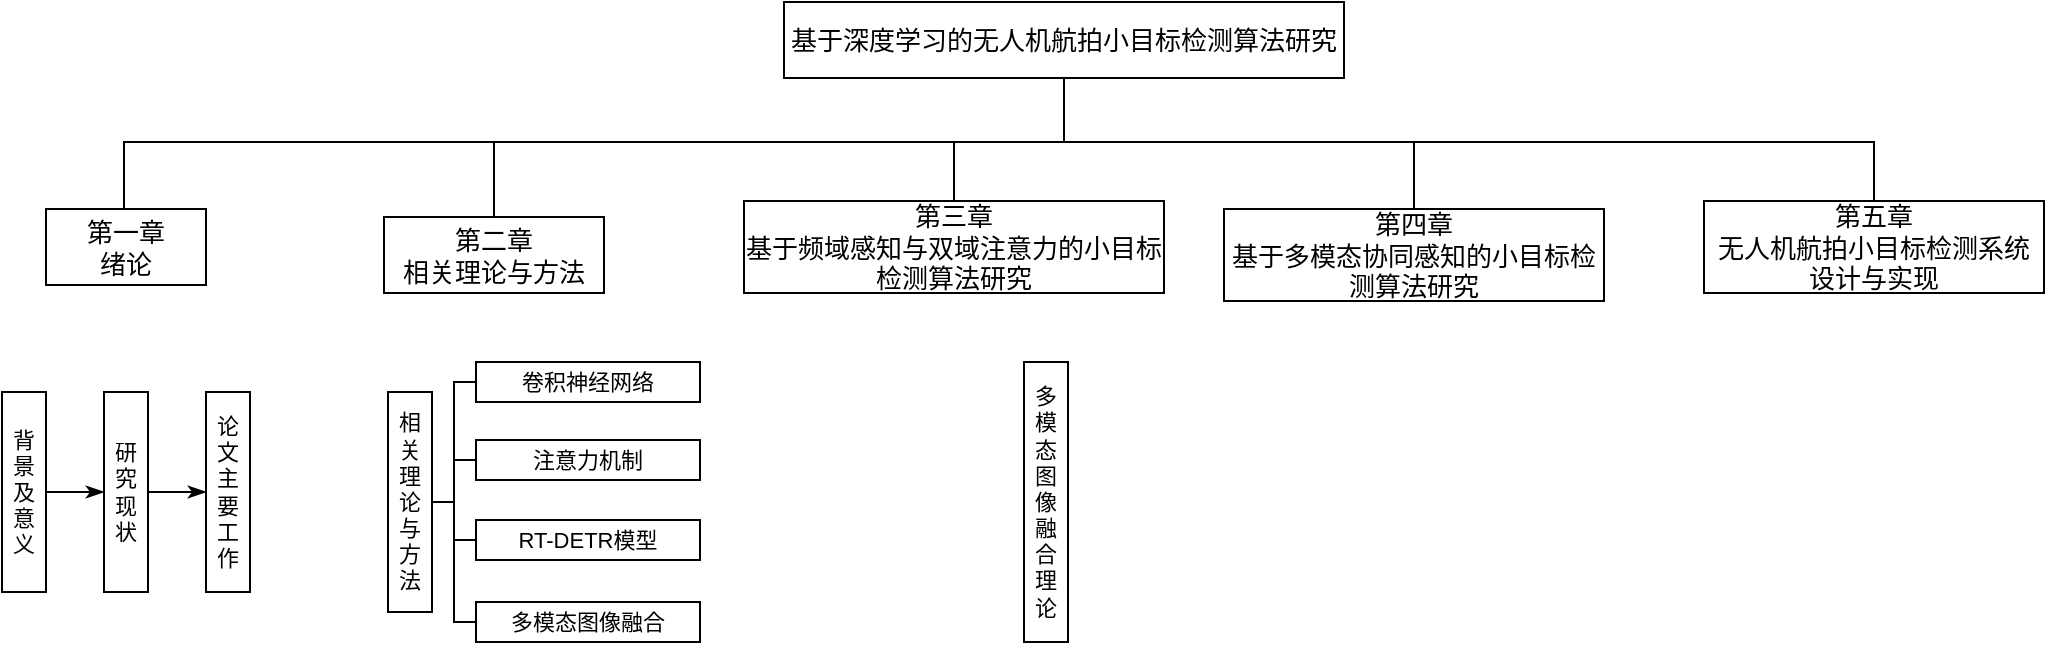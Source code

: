 <mxfile version="26.1.0">
  <diagram name="第 1 页" id="Jhno6EoJuBNA1dP3zVc-">
    <mxGraphModel dx="663" dy="334" grid="1" gridSize="10" guides="1" tooltips="1" connect="1" arrows="1" fold="1" page="1" pageScale="1" pageWidth="827" pageHeight="1169" math="0" shadow="0">
      <root>
        <mxCell id="0" />
        <mxCell id="1" parent="0" />
        <mxCell id="KadRHXHtFz8DXNSLYVAC-7" style="edgeStyle=orthogonalEdgeStyle;rounded=0;orthogonalLoop=1;jettySize=auto;html=1;entryX=0.5;entryY=0;entryDx=0;entryDy=0;endArrow=none;startFill=0;fontFamily=宋体;fontSize=13;" edge="1" parent="1" source="KadRHXHtFz8DXNSLYVAC-1" target="KadRHXHtFz8DXNSLYVAC-2">
          <mxGeometry relative="1" as="geometry">
            <Array as="points">
              <mxPoint x="720" y="390" />
              <mxPoint x="250" y="390" />
              <mxPoint x="250" y="423" />
            </Array>
          </mxGeometry>
        </mxCell>
        <mxCell id="KadRHXHtFz8DXNSLYVAC-9" style="edgeStyle=orthogonalEdgeStyle;shape=connector;rounded=0;orthogonalLoop=1;jettySize=auto;html=1;entryX=0.5;entryY=0;entryDx=0;entryDy=0;strokeColor=default;align=center;verticalAlign=middle;fontFamily=宋体;fontSize=13;fontColor=default;labelBackgroundColor=default;startFill=0;endArrow=none;" edge="1" parent="1" source="KadRHXHtFz8DXNSLYVAC-1" target="KadRHXHtFz8DXNSLYVAC-3">
          <mxGeometry relative="1" as="geometry">
            <Array as="points">
              <mxPoint x="720" y="390" />
              <mxPoint x="435" y="390" />
            </Array>
          </mxGeometry>
        </mxCell>
        <mxCell id="KadRHXHtFz8DXNSLYVAC-10" style="edgeStyle=orthogonalEdgeStyle;shape=connector;rounded=0;orthogonalLoop=1;jettySize=auto;html=1;entryX=0.5;entryY=0;entryDx=0;entryDy=0;strokeColor=default;align=center;verticalAlign=middle;fontFamily=宋体;fontSize=13;fontColor=default;labelBackgroundColor=default;startFill=0;endArrow=none;" edge="1" parent="1" source="KadRHXHtFz8DXNSLYVAC-1" target="KadRHXHtFz8DXNSLYVAC-4">
          <mxGeometry relative="1" as="geometry">
            <Array as="points">
              <mxPoint x="720" y="390" />
              <mxPoint x="665" y="390" />
            </Array>
          </mxGeometry>
        </mxCell>
        <mxCell id="KadRHXHtFz8DXNSLYVAC-11" style="edgeStyle=orthogonalEdgeStyle;shape=connector;rounded=0;orthogonalLoop=1;jettySize=auto;html=1;entryX=0.5;entryY=0;entryDx=0;entryDy=0;strokeColor=default;align=center;verticalAlign=middle;fontFamily=宋体;fontSize=13;fontColor=default;labelBackgroundColor=default;startFill=0;endArrow=none;" edge="1" parent="1" source="KadRHXHtFz8DXNSLYVAC-1" target="KadRHXHtFz8DXNSLYVAC-5">
          <mxGeometry relative="1" as="geometry">
            <Array as="points">
              <mxPoint x="720" y="390" />
              <mxPoint x="895" y="390" />
            </Array>
          </mxGeometry>
        </mxCell>
        <mxCell id="KadRHXHtFz8DXNSLYVAC-12" style="edgeStyle=orthogonalEdgeStyle;shape=connector;rounded=0;orthogonalLoop=1;jettySize=auto;html=1;entryX=0.5;entryY=0;entryDx=0;entryDy=0;strokeColor=default;align=center;verticalAlign=middle;fontFamily=宋体;fontSize=13;fontColor=default;labelBackgroundColor=default;startFill=0;endArrow=none;" edge="1" parent="1" source="KadRHXHtFz8DXNSLYVAC-1" target="KadRHXHtFz8DXNSLYVAC-6">
          <mxGeometry relative="1" as="geometry">
            <Array as="points">
              <mxPoint x="720" y="390" />
              <mxPoint x="1125" y="390" />
            </Array>
          </mxGeometry>
        </mxCell>
        <mxCell id="KadRHXHtFz8DXNSLYVAC-1" value="基于深度学习的无人机航拍小目标检测算法研究" style="rounded=0;whiteSpace=wrap;html=1;fontFamily=宋体;fontSize=13;" vertex="1" parent="1">
          <mxGeometry x="580" y="320" width="280" height="38" as="geometry" />
        </mxCell>
        <mxCell id="KadRHXHtFz8DXNSLYVAC-2" value="第一章&lt;div&gt;绪论&lt;/div&gt;" style="rounded=0;whiteSpace=wrap;html=1;fontFamily=宋体;fontSize=13;" vertex="1" parent="1">
          <mxGeometry x="211" y="423.5" width="80" height="38" as="geometry" />
        </mxCell>
        <mxCell id="KadRHXHtFz8DXNSLYVAC-3" value="第二章&lt;div&gt;相关理论与方法&lt;/div&gt;" style="rounded=0;whiteSpace=wrap;html=1;fontFamily=宋体;fontSize=13;" vertex="1" parent="1">
          <mxGeometry x="380" y="427.5" width="110" height="38" as="geometry" />
        </mxCell>
        <mxCell id="KadRHXHtFz8DXNSLYVAC-4" value="第三章&lt;div&gt;&lt;span&gt;基于频域感知与双域注意力的小目标检测算法研究&lt;/span&gt;&lt;/div&gt;" style="rounded=0;whiteSpace=wrap;html=1;fontFamily=宋体;fontSize=13;" vertex="1" parent="1">
          <mxGeometry x="560" y="419.5" width="210" height="46" as="geometry" />
        </mxCell>
        <mxCell id="KadRHXHtFz8DXNSLYVAC-5" value="第四章&lt;div&gt;&lt;span&gt;基于多模态协同感知的小目标检测算法研究&lt;/span&gt;&lt;/div&gt;" style="rounded=0;whiteSpace=wrap;html=1;fontFamily=宋体;fontSize=13;" vertex="1" parent="1">
          <mxGeometry x="800" y="423.5" width="190" height="46" as="geometry" />
        </mxCell>
        <mxCell id="KadRHXHtFz8DXNSLYVAC-6" value="第五章&lt;div&gt;&lt;span&gt;无人机航拍小目标检测系统设计与实现&lt;/span&gt;&lt;/div&gt;" style="rounded=0;whiteSpace=wrap;html=1;fontFamily=宋体;fontSize=13;" vertex="1" parent="1">
          <mxGeometry x="1040" y="419.5" width="170" height="46" as="geometry" />
        </mxCell>
        <mxCell id="KadRHXHtFz8DXNSLYVAC-31" style="edgeStyle=orthogonalEdgeStyle;shape=connector;rounded=0;orthogonalLoop=1;jettySize=auto;html=1;entryX=0;entryY=0.5;entryDx=0;entryDy=0;strokeColor=default;align=center;verticalAlign=middle;fontFamily=Helvetica;fontSize=11;fontColor=default;labelBackgroundColor=default;startFill=0;endArrow=none;exitX=1;exitY=0.5;exitDx=0;exitDy=0;" edge="1" parent="1" source="KadRHXHtFz8DXNSLYVAC-18" target="KadRHXHtFz8DXNSLYVAC-21">
          <mxGeometry relative="1" as="geometry">
            <mxPoint x="397" y="570" as="sourcePoint" />
            <mxPoint x="421" y="510" as="targetPoint" />
            <Array as="points">
              <mxPoint x="415" y="570" />
              <mxPoint x="415" y="510" />
            </Array>
          </mxGeometry>
        </mxCell>
        <mxCell id="KadRHXHtFz8DXNSLYVAC-32" style="edgeStyle=orthogonalEdgeStyle;shape=connector;rounded=0;orthogonalLoop=1;jettySize=auto;html=1;entryX=0;entryY=0.5;entryDx=0;entryDy=0;strokeColor=default;align=center;verticalAlign=middle;fontFamily=Helvetica;fontSize=11;fontColor=default;labelBackgroundColor=default;startFill=0;endArrow=none;" edge="1" parent="1">
          <mxGeometry relative="1" as="geometry">
            <mxPoint x="407.0" y="570.0" as="sourcePoint" />
            <mxPoint x="431" y="549" as="targetPoint" />
            <Array as="points">
              <mxPoint x="415" y="570" />
              <mxPoint x="415" y="549" />
            </Array>
          </mxGeometry>
        </mxCell>
        <mxCell id="KadRHXHtFz8DXNSLYVAC-33" style="edgeStyle=orthogonalEdgeStyle;shape=connector;rounded=0;orthogonalLoop=1;jettySize=auto;html=1;entryX=0;entryY=0.5;entryDx=0;entryDy=0;strokeColor=default;align=center;verticalAlign=middle;fontFamily=Helvetica;fontSize=11;fontColor=default;labelBackgroundColor=default;startFill=0;endArrow=none;" edge="1" parent="1">
          <mxGeometry relative="1" as="geometry">
            <mxPoint x="409" y="570" as="sourcePoint" />
            <mxPoint x="431" y="589" as="targetPoint" />
            <Array as="points">
              <mxPoint x="415" y="570" />
              <mxPoint x="415" y="589" />
            </Array>
          </mxGeometry>
        </mxCell>
        <mxCell id="KadRHXHtFz8DXNSLYVAC-34" style="edgeStyle=orthogonalEdgeStyle;shape=connector;rounded=0;orthogonalLoop=1;jettySize=auto;html=1;entryX=0;entryY=0.5;entryDx=0;entryDy=0;strokeColor=default;align=center;verticalAlign=middle;fontFamily=Helvetica;fontSize=11;fontColor=default;labelBackgroundColor=default;startFill=0;endArrow=none;" edge="1" parent="1" target="KadRHXHtFz8DXNSLYVAC-24">
          <mxGeometry relative="1" as="geometry">
            <mxPoint x="399" y="570" as="sourcePoint" />
            <mxPoint x="421" y="630" as="targetPoint" />
            <Array as="points">
              <mxPoint x="415" y="570" />
              <mxPoint x="415" y="630" />
            </Array>
          </mxGeometry>
        </mxCell>
        <mxCell id="KadRHXHtFz8DXNSLYVAC-18" value="相关理论与方法" style="rounded=0;whiteSpace=wrap;html=1;fontFamily=Helvetica;fontSize=11;fontColor=default;labelBackgroundColor=default;horizontal=1;verticalAlign=middle;" vertex="1" parent="1">
          <mxGeometry x="382" y="515" width="22" height="110" as="geometry" />
        </mxCell>
        <mxCell id="KadRHXHtFz8DXNSLYVAC-19" value="多模态图像融合理论" style="rounded=0;whiteSpace=wrap;html=1;fontFamily=Helvetica;fontSize=11;fontColor=default;labelBackgroundColor=default;horizontal=1;verticalAlign=middle;" vertex="1" parent="1">
          <mxGeometry x="700" y="500" width="22" height="140" as="geometry" />
        </mxCell>
        <mxCell id="KadRHXHtFz8DXNSLYVAC-21" value="卷积神经网络" style="rounded=0;whiteSpace=wrap;html=1;fontFamily=Helvetica;fontSize=11;fontColor=default;labelBackgroundColor=default;" vertex="1" parent="1">
          <mxGeometry x="426" y="500" width="112" height="20" as="geometry" />
        </mxCell>
        <mxCell id="KadRHXHtFz8DXNSLYVAC-22" value="注意力机制" style="rounded=0;whiteSpace=wrap;html=1;fontFamily=Helvetica;fontSize=11;fontColor=default;labelBackgroundColor=default;" vertex="1" parent="1">
          <mxGeometry x="426" y="539" width="112" height="20" as="geometry" />
        </mxCell>
        <mxCell id="KadRHXHtFz8DXNSLYVAC-23" value="RT-DETR模型" style="rounded=0;whiteSpace=wrap;html=1;fontFamily=Helvetica;fontSize=11;fontColor=default;labelBackgroundColor=default;" vertex="1" parent="1">
          <mxGeometry x="426" y="579" width="112" height="20" as="geometry" />
        </mxCell>
        <mxCell id="KadRHXHtFz8DXNSLYVAC-24" value="多模态图像融合" style="rounded=0;whiteSpace=wrap;html=1;fontFamily=Helvetica;fontSize=11;fontColor=default;labelBackgroundColor=default;" vertex="1" parent="1">
          <mxGeometry x="426" y="620" width="112" height="20" as="geometry" />
        </mxCell>
        <mxCell id="KadRHXHtFz8DXNSLYVAC-25" style="edgeStyle=orthogonalEdgeStyle;shape=connector;rounded=0;orthogonalLoop=1;jettySize=auto;html=1;exitX=0.5;exitY=1;exitDx=0;exitDy=0;strokeColor=default;align=center;verticalAlign=middle;fontFamily=Helvetica;fontSize=11;fontColor=default;labelBackgroundColor=default;startFill=0;endArrow=none;" edge="1" parent="1" source="KadRHXHtFz8DXNSLYVAC-21" target="KadRHXHtFz8DXNSLYVAC-21">
          <mxGeometry relative="1" as="geometry" />
        </mxCell>
        <mxCell id="KadRHXHtFz8DXNSLYVAC-30" value="" style="group" vertex="1" connectable="0" parent="1">
          <mxGeometry x="189" y="515" width="124" height="100" as="geometry" />
        </mxCell>
        <mxCell id="KadRHXHtFz8DXNSLYVAC-28" style="edgeStyle=orthogonalEdgeStyle;shape=connector;rounded=0;orthogonalLoop=1;jettySize=auto;html=1;entryX=0;entryY=0.5;entryDx=0;entryDy=0;strokeColor=default;align=center;verticalAlign=middle;fontFamily=Helvetica;fontSize=11;fontColor=default;labelBackgroundColor=default;startFill=0;endArrow=classicThin;endFill=1;" edge="1" parent="KadRHXHtFz8DXNSLYVAC-30" source="KadRHXHtFz8DXNSLYVAC-14" target="KadRHXHtFz8DXNSLYVAC-15">
          <mxGeometry relative="1" as="geometry" />
        </mxCell>
        <mxCell id="KadRHXHtFz8DXNSLYVAC-14" value="背景及意义" style="rounded=0;whiteSpace=wrap;html=1;fontFamily=Helvetica;fontSize=11;fontColor=default;labelBackgroundColor=default;horizontal=1;verticalAlign=middle;" vertex="1" parent="KadRHXHtFz8DXNSLYVAC-30">
          <mxGeometry width="22" height="100" as="geometry" />
        </mxCell>
        <mxCell id="KadRHXHtFz8DXNSLYVAC-29" style="edgeStyle=orthogonalEdgeStyle;shape=connector;rounded=0;orthogonalLoop=1;jettySize=auto;html=1;entryX=0;entryY=0.5;entryDx=0;entryDy=0;strokeColor=default;align=center;verticalAlign=middle;fontFamily=Helvetica;fontSize=11;fontColor=default;labelBackgroundColor=default;startFill=0;endArrow=classicThin;endFill=1;" edge="1" parent="KadRHXHtFz8DXNSLYVAC-30" source="KadRHXHtFz8DXNSLYVAC-15" target="KadRHXHtFz8DXNSLYVAC-16">
          <mxGeometry relative="1" as="geometry" />
        </mxCell>
        <mxCell id="KadRHXHtFz8DXNSLYVAC-15" value="研究现状" style="rounded=0;whiteSpace=wrap;html=1;fontFamily=Helvetica;fontSize=11;fontColor=default;labelBackgroundColor=default;horizontal=1;verticalAlign=middle;" vertex="1" parent="KadRHXHtFz8DXNSLYVAC-30">
          <mxGeometry x="51" width="22" height="100" as="geometry" />
        </mxCell>
        <mxCell id="KadRHXHtFz8DXNSLYVAC-16" value="论文主要工作" style="rounded=0;whiteSpace=wrap;html=1;fontFamily=Helvetica;fontSize=11;fontColor=default;labelBackgroundColor=default;horizontal=1;verticalAlign=middle;" vertex="1" parent="KadRHXHtFz8DXNSLYVAC-30">
          <mxGeometry x="102" width="22" height="100" as="geometry" />
        </mxCell>
      </root>
    </mxGraphModel>
  </diagram>
</mxfile>
